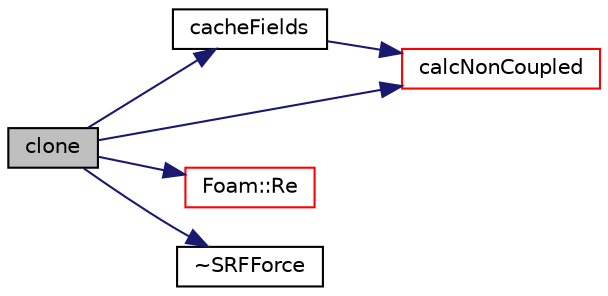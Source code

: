 digraph "clone"
{
  bgcolor="transparent";
  edge [fontname="Helvetica",fontsize="10",labelfontname="Helvetica",labelfontsize="10"];
  node [fontname="Helvetica",fontsize="10",shape=record];
  rankdir="LR";
  Node1 [label="clone",height=0.2,width=0.4,color="black", fillcolor="grey75", style="filled", fontcolor="black"];
  Node1 -> Node2 [color="midnightblue",fontsize="10",style="solid",fontname="Helvetica"];
  Node2 [label="cacheFields",height=0.2,width=0.4,color="black",URL="$a02414.html#a6005414ac27ae3e0b5a783ba216c1906",tooltip="Cache fields. "];
  Node2 -> Node3 [color="midnightblue",fontsize="10",style="solid",fontname="Helvetica"];
  Node3 [label="calcNonCoupled",height=0.2,width=0.4,color="red",URL="$a02414.html#aecbde83988ed663b1f2c9a2ff65427a5",tooltip="Calculate the non-coupled force. "];
  Node1 -> Node3 [color="midnightblue",fontsize="10",style="solid",fontname="Helvetica"];
  Node1 -> Node4 [color="midnightblue",fontsize="10",style="solid",fontname="Helvetica"];
  Node4 [label="Foam::Re",height=0.2,width=0.4,color="red",URL="$a10733.html#affa366970bcbe0f7ccf7c85557a3e12b"];
  Node1 -> Node5 [color="midnightblue",fontsize="10",style="solid",fontname="Helvetica"];
  Node5 [label="~SRFForce",height=0.2,width=0.4,color="black",URL="$a02414.html#a4656ec3326f02703aad3e4d94bbd4a54",tooltip="Destructor. "];
}

